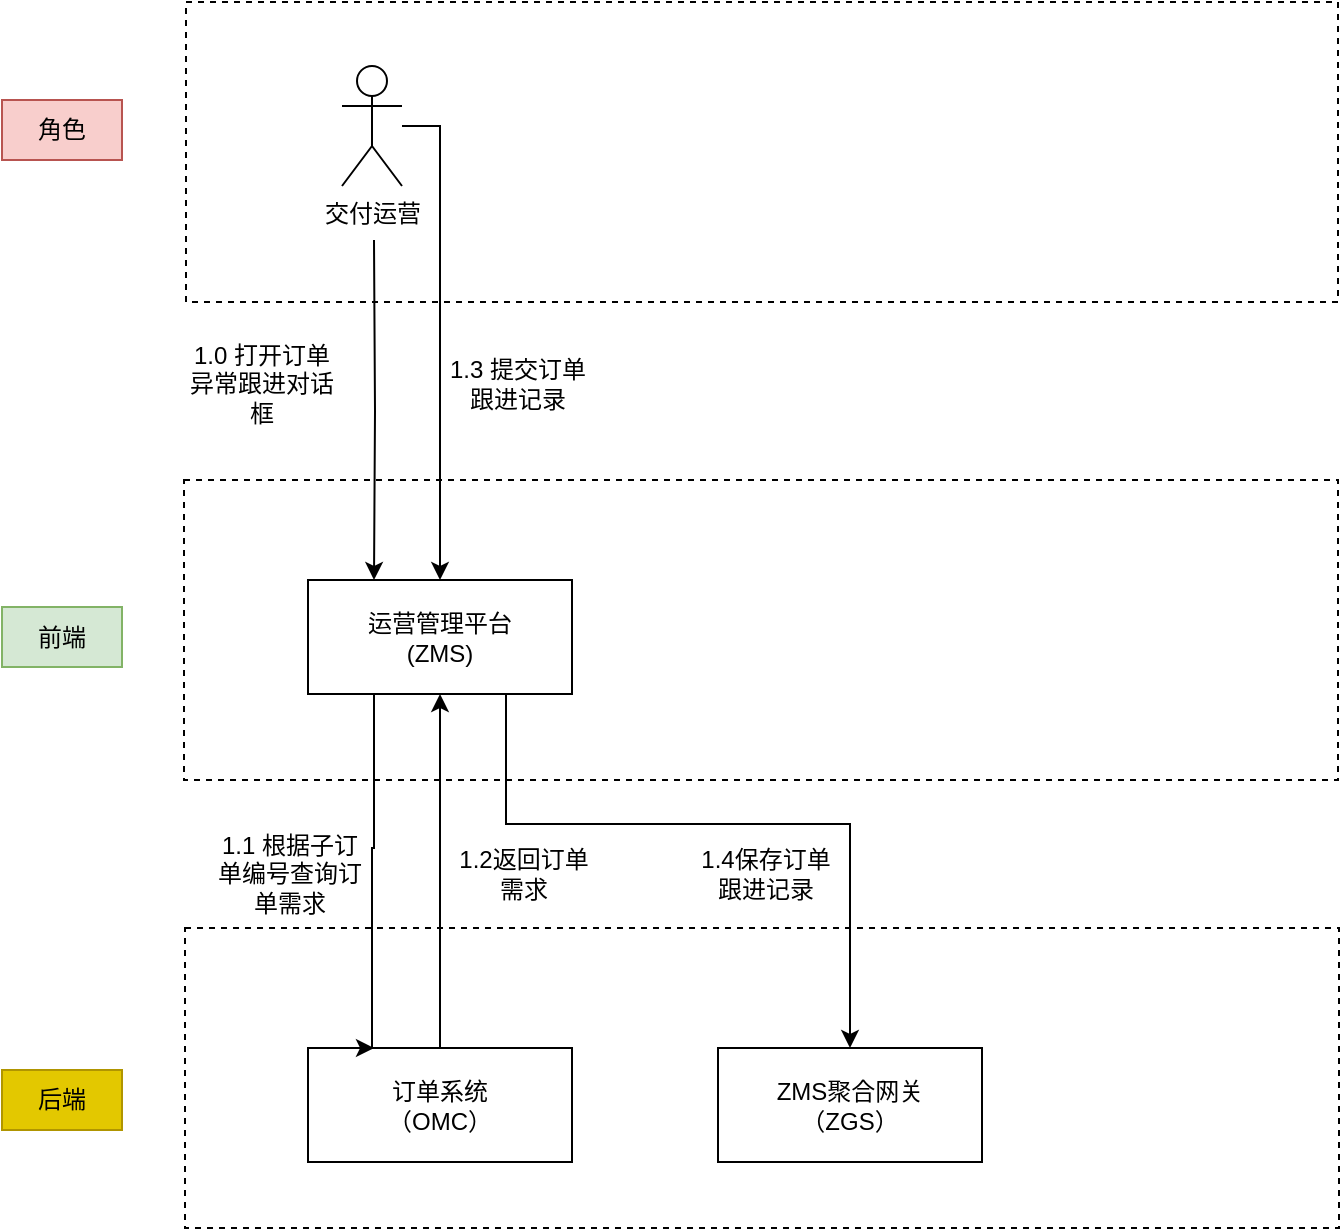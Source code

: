 <mxfile version="17.4.4" type="github">
  <diagram id="wmwzS6v5hkIarNa9_CF8" name="Page-1">
    <mxGraphModel dx="1469" dy="773" grid="0" gridSize="10" guides="1" tooltips="1" connect="1" arrows="1" fold="1" page="1" pageScale="1" pageWidth="827" pageHeight="1169" math="0" shadow="0">
      <root>
        <mxCell id="0" />
        <mxCell id="1" parent="0" />
        <mxCell id="tpipHvDcS-LkZLoqLxp2-10" value="" style="rounded=0;whiteSpace=wrap;html=1;dashed=1;" vertex="1" parent="1">
          <mxGeometry x="147.5" y="473" width="577" height="150" as="geometry" />
        </mxCell>
        <mxCell id="tpipHvDcS-LkZLoqLxp2-9" value="" style="rounded=0;whiteSpace=wrap;html=1;dashed=1;" vertex="1" parent="1">
          <mxGeometry x="147" y="249" width="577" height="150" as="geometry" />
        </mxCell>
        <mxCell id="tpipHvDcS-LkZLoqLxp2-8" value="" style="rounded=0;whiteSpace=wrap;html=1;dashed=1;" vertex="1" parent="1">
          <mxGeometry x="148" y="10" width="576" height="150" as="geometry" />
        </mxCell>
        <mxCell id="tpipHvDcS-LkZLoqLxp2-18" style="edgeStyle=orthogonalEdgeStyle;rounded=0;orthogonalLoop=1;jettySize=auto;html=1;exitX=0.75;exitY=1;exitDx=0;exitDy=0;" edge="1" parent="1" source="tpipHvDcS-LkZLoqLxp2-1" target="tpipHvDcS-LkZLoqLxp2-17">
          <mxGeometry relative="1" as="geometry">
            <Array as="points">
              <mxPoint x="308" y="421" />
              <mxPoint x="480" y="421" />
            </Array>
          </mxGeometry>
        </mxCell>
        <mxCell id="tpipHvDcS-LkZLoqLxp2-1" value="运营管理平台&lt;br&gt;(ZMS)" style="rounded=0;whiteSpace=wrap;html=1;" vertex="1" parent="1">
          <mxGeometry x="209" y="299" width="132" height="57" as="geometry" />
        </mxCell>
        <mxCell id="tpipHvDcS-LkZLoqLxp2-4" style="edgeStyle=orthogonalEdgeStyle;rounded=0;orthogonalLoop=1;jettySize=auto;html=1;entryX=0.25;entryY=0;entryDx=0;entryDy=0;" edge="1" parent="1" target="tpipHvDcS-LkZLoqLxp2-1">
          <mxGeometry relative="1" as="geometry">
            <mxPoint x="242" y="129" as="sourcePoint" />
          </mxGeometry>
        </mxCell>
        <mxCell id="tpipHvDcS-LkZLoqLxp2-20" style="edgeStyle=orthogonalEdgeStyle;rounded=0;orthogonalLoop=1;jettySize=auto;html=1;entryX=0.5;entryY=0;entryDx=0;entryDy=0;" edge="1" parent="1" source="tpipHvDcS-LkZLoqLxp2-2" target="tpipHvDcS-LkZLoqLxp2-1">
          <mxGeometry relative="1" as="geometry">
            <Array as="points">
              <mxPoint x="275" y="72" />
            </Array>
          </mxGeometry>
        </mxCell>
        <mxCell id="tpipHvDcS-LkZLoqLxp2-2" value="交付运营" style="shape=umlActor;verticalLabelPosition=bottom;verticalAlign=top;html=1;outlineConnect=0;" vertex="1" parent="1">
          <mxGeometry x="226" y="42" width="30" height="60" as="geometry" />
        </mxCell>
        <mxCell id="tpipHvDcS-LkZLoqLxp2-15" style="edgeStyle=orthogonalEdgeStyle;rounded=0;orthogonalLoop=1;jettySize=auto;html=1;exitX=0.5;exitY=0;exitDx=0;exitDy=0;entryX=0.5;entryY=1;entryDx=0;entryDy=0;" edge="1" parent="1" source="tpipHvDcS-LkZLoqLxp2-3" target="tpipHvDcS-LkZLoqLxp2-1">
          <mxGeometry relative="1" as="geometry" />
        </mxCell>
        <mxCell id="tpipHvDcS-LkZLoqLxp2-3" value="订单系统&lt;br&gt;（OMC）" style="rounded=0;whiteSpace=wrap;html=1;" vertex="1" parent="1">
          <mxGeometry x="209" y="533" width="132" height="57" as="geometry" />
        </mxCell>
        <mxCell id="tpipHvDcS-LkZLoqLxp2-5" value="角色" style="text;html=1;strokeColor=#b85450;fillColor=#f8cecc;align=center;verticalAlign=middle;whiteSpace=wrap;rounded=0;" vertex="1" parent="1">
          <mxGeometry x="56" y="59" width="60" height="30" as="geometry" />
        </mxCell>
        <mxCell id="tpipHvDcS-LkZLoqLxp2-6" value="前端" style="text;html=1;strokeColor=#82b366;fillColor=#d5e8d4;align=center;verticalAlign=middle;whiteSpace=wrap;rounded=0;" vertex="1" parent="1">
          <mxGeometry x="56" y="312.5" width="60" height="30" as="geometry" />
        </mxCell>
        <mxCell id="tpipHvDcS-LkZLoqLxp2-7" value="后端" style="text;html=1;strokeColor=#B09500;fillColor=#e3c800;align=center;verticalAlign=middle;whiteSpace=wrap;rounded=0;fontColor=#000000;" vertex="1" parent="1">
          <mxGeometry x="56" y="544" width="60" height="30" as="geometry" />
        </mxCell>
        <mxCell id="tpipHvDcS-LkZLoqLxp2-12" value="1.0 打开订单异常跟进对话框" style="text;html=1;strokeColor=none;fillColor=none;align=center;verticalAlign=middle;whiteSpace=wrap;rounded=0;dashed=1;" vertex="1" parent="1">
          <mxGeometry x="148" y="183" width="76" height="36" as="geometry" />
        </mxCell>
        <mxCell id="tpipHvDcS-LkZLoqLxp2-13" style="edgeStyle=orthogonalEdgeStyle;rounded=0;orthogonalLoop=1;jettySize=auto;html=1;exitX=0.25;exitY=1;exitDx=0;exitDy=0;entryX=0.25;entryY=0;entryDx=0;entryDy=0;" edge="1" parent="1" source="tpipHvDcS-LkZLoqLxp2-1" target="tpipHvDcS-LkZLoqLxp2-3">
          <mxGeometry relative="1" as="geometry">
            <mxPoint x="240.52" y="335" as="sourcePoint" />
            <mxPoint x="238" y="531" as="targetPoint" />
            <Array as="points">
              <mxPoint x="242" y="433" />
              <mxPoint x="241" y="433" />
              <mxPoint x="241" y="533" />
            </Array>
          </mxGeometry>
        </mxCell>
        <mxCell id="tpipHvDcS-LkZLoqLxp2-14" value="1.1 根据子订单编号查询订单需求" style="text;html=1;strokeColor=none;fillColor=none;align=center;verticalAlign=middle;whiteSpace=wrap;rounded=0;dashed=1;" vertex="1" parent="1">
          <mxGeometry x="162" y="428" width="76" height="36" as="geometry" />
        </mxCell>
        <mxCell id="tpipHvDcS-LkZLoqLxp2-16" value="1.2返回订单需求" style="text;html=1;strokeColor=none;fillColor=none;align=center;verticalAlign=middle;whiteSpace=wrap;rounded=0;dashed=1;" vertex="1" parent="1">
          <mxGeometry x="279" y="428" width="76" height="36" as="geometry" />
        </mxCell>
        <mxCell id="tpipHvDcS-LkZLoqLxp2-17" value="ZMS聚合网关&lt;br&gt;（ZGS）" style="rounded=0;whiteSpace=wrap;html=1;" vertex="1" parent="1">
          <mxGeometry x="414" y="533" width="132" height="57" as="geometry" />
        </mxCell>
        <mxCell id="tpipHvDcS-LkZLoqLxp2-19" value="1.4保存订单跟进记录" style="text;html=1;strokeColor=none;fillColor=none;align=center;verticalAlign=middle;whiteSpace=wrap;rounded=0;dashed=1;" vertex="1" parent="1">
          <mxGeometry x="400" y="428" width="76" height="36" as="geometry" />
        </mxCell>
        <mxCell id="tpipHvDcS-LkZLoqLxp2-21" value="1.3 提交订单跟进记录" style="text;html=1;strokeColor=none;fillColor=none;align=center;verticalAlign=middle;whiteSpace=wrap;rounded=0;dashed=1;" vertex="1" parent="1">
          <mxGeometry x="276" y="183" width="76" height="36" as="geometry" />
        </mxCell>
      </root>
    </mxGraphModel>
  </diagram>
</mxfile>
